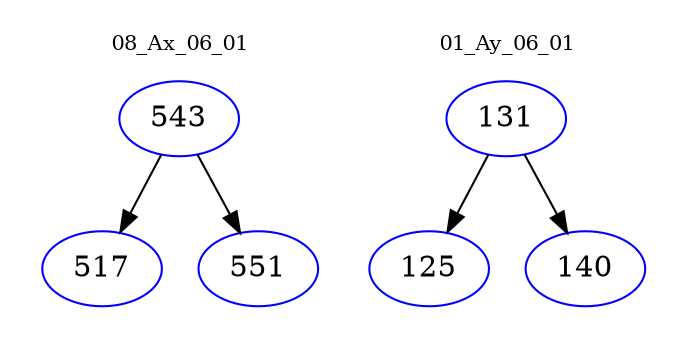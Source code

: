 digraph{
subgraph cluster_0 {
color = white
label = "08_Ax_06_01";
fontsize=10;
T0_543 [label="543", color="blue"]
T0_543 -> T0_517 [color="black"]
T0_517 [label="517", color="blue"]
T0_543 -> T0_551 [color="black"]
T0_551 [label="551", color="blue"]
}
subgraph cluster_1 {
color = white
label = "01_Ay_06_01";
fontsize=10;
T1_131 [label="131", color="blue"]
T1_131 -> T1_125 [color="black"]
T1_125 [label="125", color="blue"]
T1_131 -> T1_140 [color="black"]
T1_140 [label="140", color="blue"]
}
}
